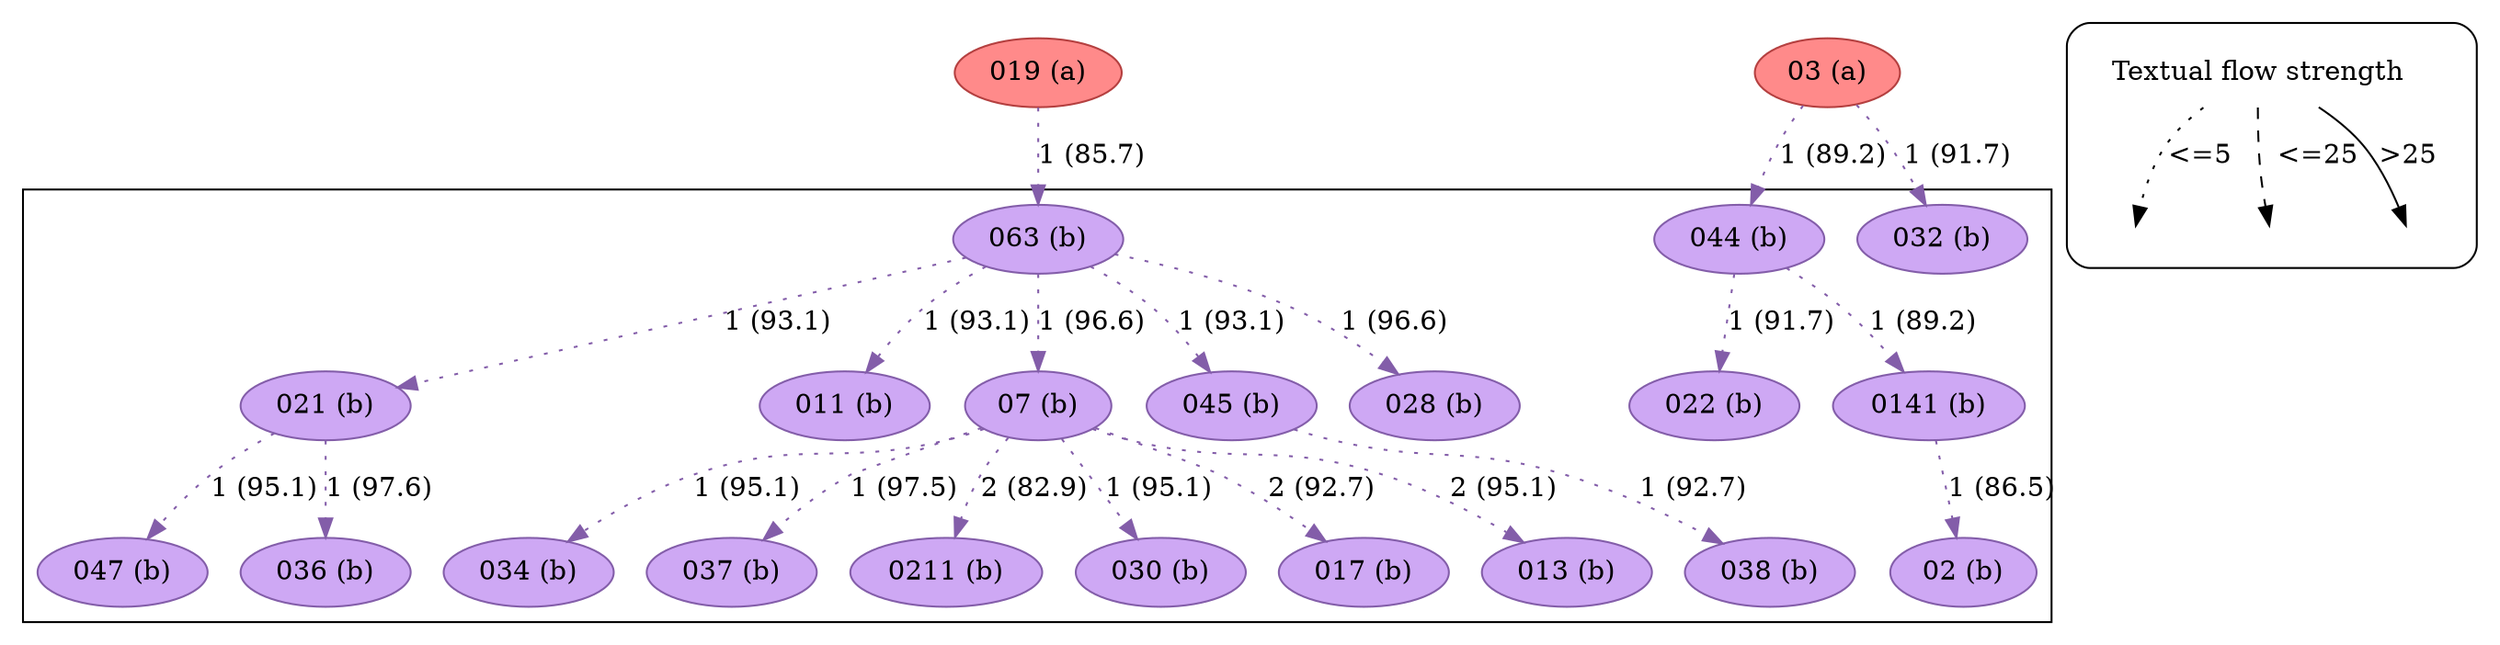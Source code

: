 strict digraph  {
	node [label="\N"];
	subgraph cluster_reading {
		021		 [color="#835da9",
			fillcolor="#CEA8F4",
			label="021 (b)",
			style=filled];
		036		 [color="#835da9",
			fillcolor="#CEA8F4",
			label="036 (b)",
			style=filled];
		021 -> 036		 [color="#835da9",
			label="1 (97.6)",
			style=dotted];
		047		 [color="#835da9",
			fillcolor="#CEA8F4",
			label="047 (b)",
			style=filled];
		021 -> 047		 [color="#835da9",
			label="1 (95.1)",
			style=dotted];
		063		 [color="#835da9",
			fillcolor="#CEA8F4",
			label="063 (b)",
			style=filled];
		063 -> 021		 [color="#835da9",
			label="1 (93.1)",
			style=dotted];
		011		 [color="#835da9",
			fillcolor="#CEA8F4",
			label="011 (b)",
			style=filled];
		063 -> 011		 [color="#835da9",
			label="1 (93.1)",
			style=dotted];
		07		 [color="#835da9",
			fillcolor="#CEA8F4",
			label="07 (b)",
			style=filled];
		063 -> 07		 [color="#835da9",
			label="1 (96.6)",
			style=dotted];
		045		 [color="#835da9",
			fillcolor="#CEA8F4",
			label="045 (b)",
			style=filled];
		063 -> 045		 [color="#835da9",
			label="1 (93.1)",
			style=dotted];
		028		 [color="#835da9",
			fillcolor="#CEA8F4",
			label="028 (b)",
			style=filled];
		063 -> 028		 [color="#835da9",
			label="1 (96.6)",
			style=dotted];
		030		 [color="#835da9",
			fillcolor="#CEA8F4",
			label="030 (b)",
			style=filled];
		07 -> 030		 [color="#835da9",
			label="1 (95.1)",
			style=dotted];
		017		 [color="#835da9",
			fillcolor="#CEA8F4",
			label="017 (b)",
			style=filled];
		07 -> 017		 [color="#835da9",
			label="2 (92.7)",
			style=dotted];
		013		 [color="#835da9",
			fillcolor="#CEA8F4",
			label="013 (b)",
			style=filled];
		07 -> 013		 [color="#835da9",
			label="2 (95.1)",
			style=dotted];
		034		 [color="#835da9",
			fillcolor="#CEA8F4",
			label="034 (b)",
			style=filled];
		07 -> 034		 [color="#835da9",
			label="1 (95.1)",
			style=dotted];
		037		 [color="#835da9",
			fillcolor="#CEA8F4",
			label="037 (b)",
			style=filled];
		07 -> 037		 [color="#835da9",
			label="1 (97.5)",
			style=dotted];
		0211		 [color="#835da9",
			fillcolor="#CEA8F4",
			label="0211 (b)",
			style=filled];
		07 -> 0211		 [color="#835da9",
			label="2 (82.9)",
			style=dotted];
		044		 [color="#835da9",
			fillcolor="#CEA8F4",
			label="044 (b)",
			style=filled];
		0141		 [color="#835da9",
			fillcolor="#CEA8F4",
			label="0141 (b)",
			style=filled];
		044 -> 0141		 [color="#835da9",
			label="1 (89.2)",
			style=dotted];
		022		 [color="#835da9",
			fillcolor="#CEA8F4",
			label="022 (b)",
			style=filled];
		044 -> 022		 [color="#835da9",
			label="1 (91.7)",
			style=dotted];
		02		 [color="#835da9",
			fillcolor="#CEA8F4",
			label="02 (b)",
			style=filled];
		0141 -> 02		 [color="#835da9",
			label="1 (86.5)",
			style=dotted];
		038		 [color="#835da9",
			fillcolor="#CEA8F4",
			label="038 (b)",
			style=filled];
		045 -> 038		 [color="#835da9",
			label="1 (92.7)",
			style=dotted];
		032		 [color="#835da9",
			fillcolor="#CEA8F4",
			label="032 (b)",
			style=filled];
	}
	subgraph cluster_legend {
		graph [style=rounded];
		leg_s		 [label="Textual flow strength",
			shape=plaintext];
		leg_e1		 [fixedsize=True,
			height=0.2,
			label="",
			style=invis];
		leg_s -> leg_e1		 [label="<=5  ",
			style=dotted];
		leg_e2		 [fixedsize=True,
			height=0.2,
			label="",
			style=invis];
		leg_s -> leg_e2		 [label="  <=25",
			style=dashed];
		leg_e3		 [fixedsize=True,
			height=0.2,
			label="",
			style=invis];
		leg_s -> leg_e3		 [label=">25",
			style=solid];
	}
	019	 [color="#b43f3f",
		fillcolor="#FF8A8A",
		label="019 (a)",
		style=filled];
	019 -> 063	 [color="#835da9",
		label="1 (85.7)",
		style=dotted];
	03	 [color="#b43f3f",
		fillcolor="#FF8A8A",
		label="03 (a)",
		style=filled];
	03 -> 044	 [color="#835da9",
		label="1 (89.2)",
		style=dotted];
	03 -> 032	 [color="#835da9",
		label="1 (91.7)",
		style=dotted];
}
